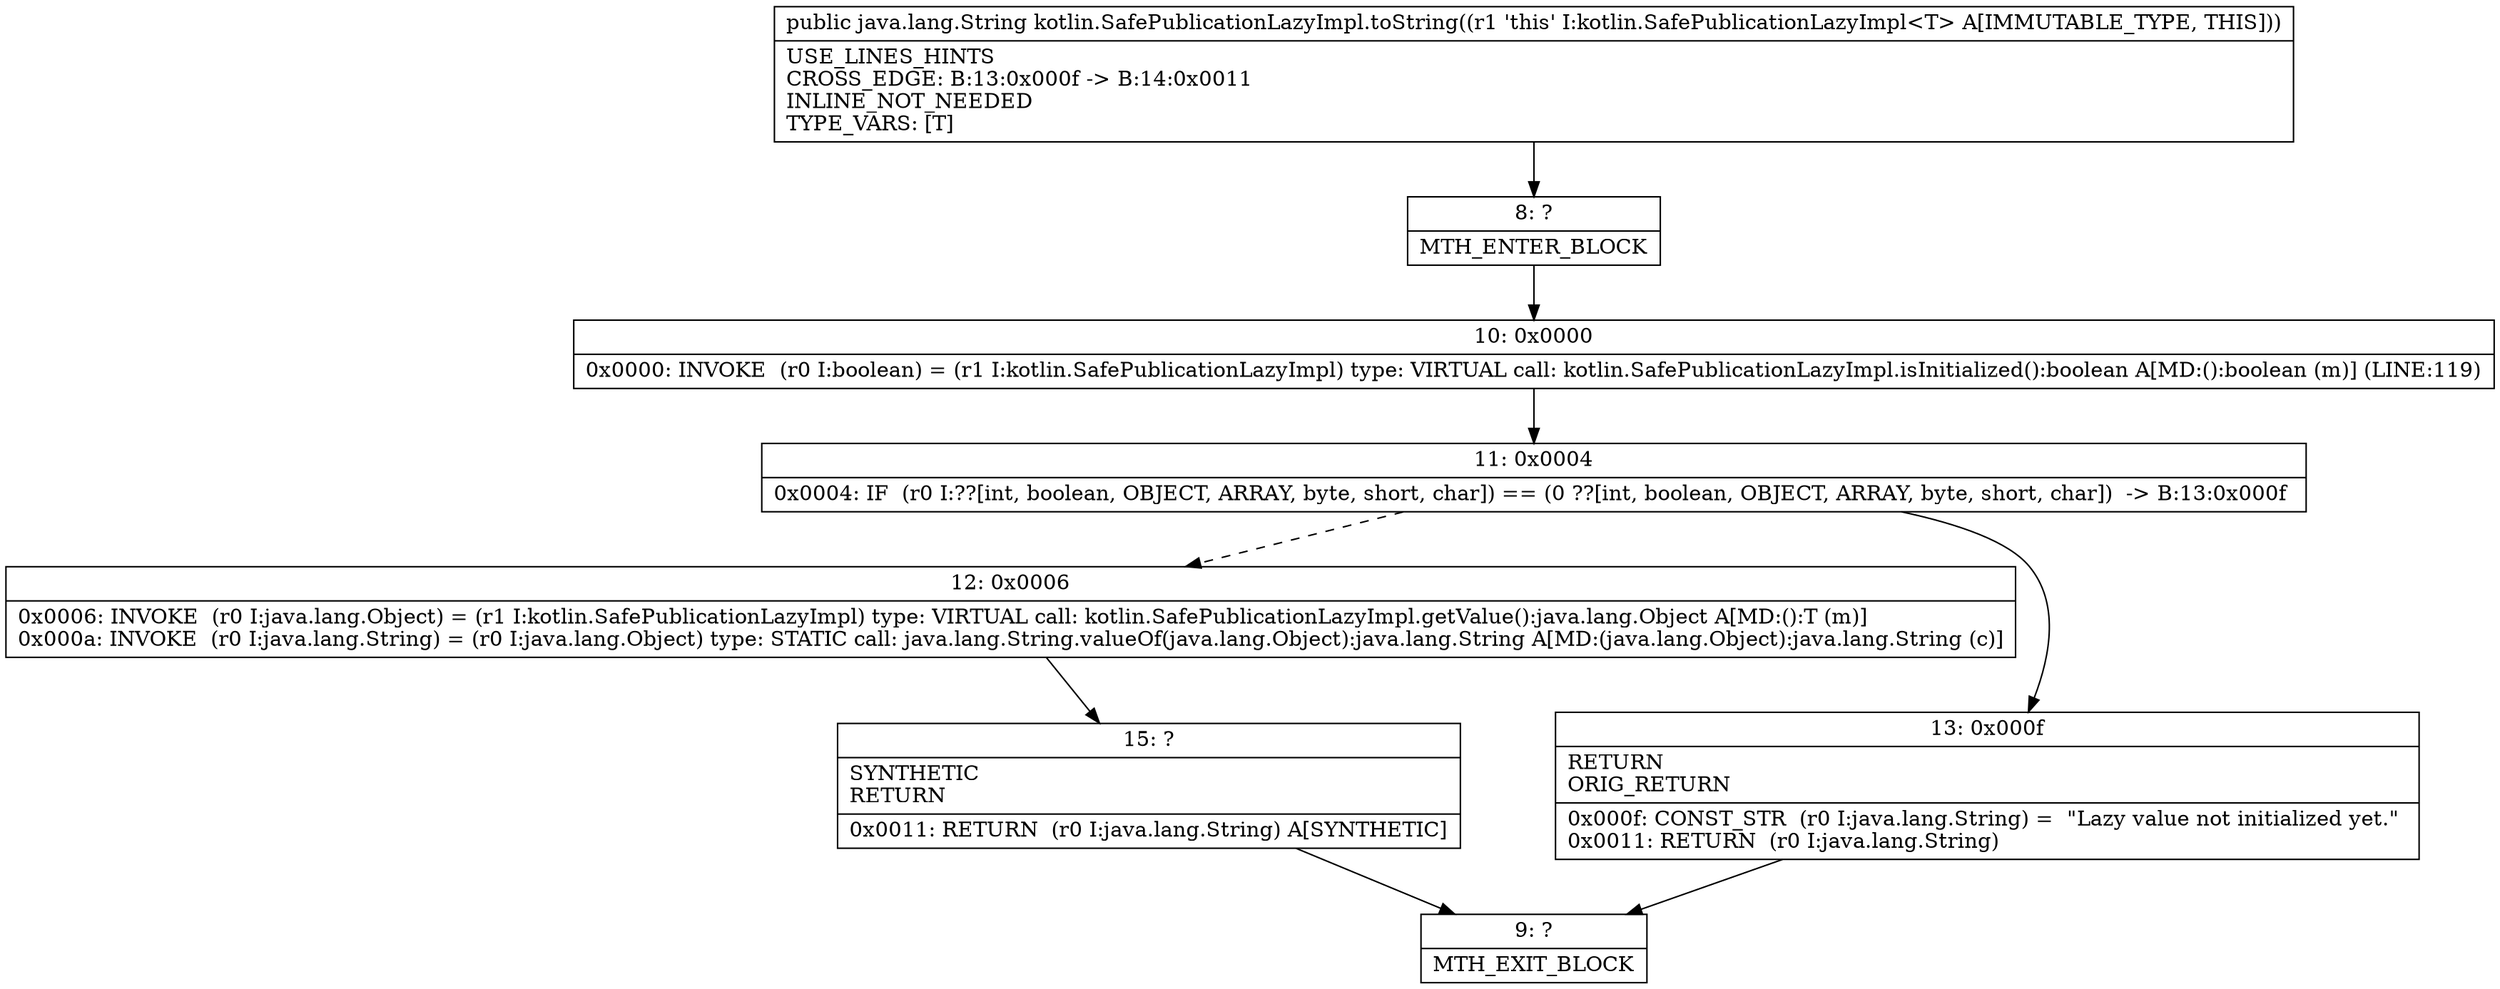 digraph "CFG forkotlin.SafePublicationLazyImpl.toString()Ljava\/lang\/String;" {
Node_8 [shape=record,label="{8\:\ ?|MTH_ENTER_BLOCK\l}"];
Node_10 [shape=record,label="{10\:\ 0x0000|0x0000: INVOKE  (r0 I:boolean) = (r1 I:kotlin.SafePublicationLazyImpl) type: VIRTUAL call: kotlin.SafePublicationLazyImpl.isInitialized():boolean A[MD:():boolean (m)] (LINE:119)\l}"];
Node_11 [shape=record,label="{11\:\ 0x0004|0x0004: IF  (r0 I:??[int, boolean, OBJECT, ARRAY, byte, short, char]) == (0 ??[int, boolean, OBJECT, ARRAY, byte, short, char])  \-\> B:13:0x000f \l}"];
Node_12 [shape=record,label="{12\:\ 0x0006|0x0006: INVOKE  (r0 I:java.lang.Object) = (r1 I:kotlin.SafePublicationLazyImpl) type: VIRTUAL call: kotlin.SafePublicationLazyImpl.getValue():java.lang.Object A[MD:():T (m)]\l0x000a: INVOKE  (r0 I:java.lang.String) = (r0 I:java.lang.Object) type: STATIC call: java.lang.String.valueOf(java.lang.Object):java.lang.String A[MD:(java.lang.Object):java.lang.String (c)]\l}"];
Node_15 [shape=record,label="{15\:\ ?|SYNTHETIC\lRETURN\l|0x0011: RETURN  (r0 I:java.lang.String) A[SYNTHETIC]\l}"];
Node_9 [shape=record,label="{9\:\ ?|MTH_EXIT_BLOCK\l}"];
Node_13 [shape=record,label="{13\:\ 0x000f|RETURN\lORIG_RETURN\l|0x000f: CONST_STR  (r0 I:java.lang.String) =  \"Lazy value not initialized yet.\" \l0x0011: RETURN  (r0 I:java.lang.String) \l}"];
MethodNode[shape=record,label="{public java.lang.String kotlin.SafePublicationLazyImpl.toString((r1 'this' I:kotlin.SafePublicationLazyImpl\<T\> A[IMMUTABLE_TYPE, THIS]))  | USE_LINES_HINTS\lCROSS_EDGE: B:13:0x000f \-\> B:14:0x0011\lINLINE_NOT_NEEDED\lTYPE_VARS: [T]\l}"];
MethodNode -> Node_8;Node_8 -> Node_10;
Node_10 -> Node_11;
Node_11 -> Node_12[style=dashed];
Node_11 -> Node_13;
Node_12 -> Node_15;
Node_15 -> Node_9;
Node_13 -> Node_9;
}

